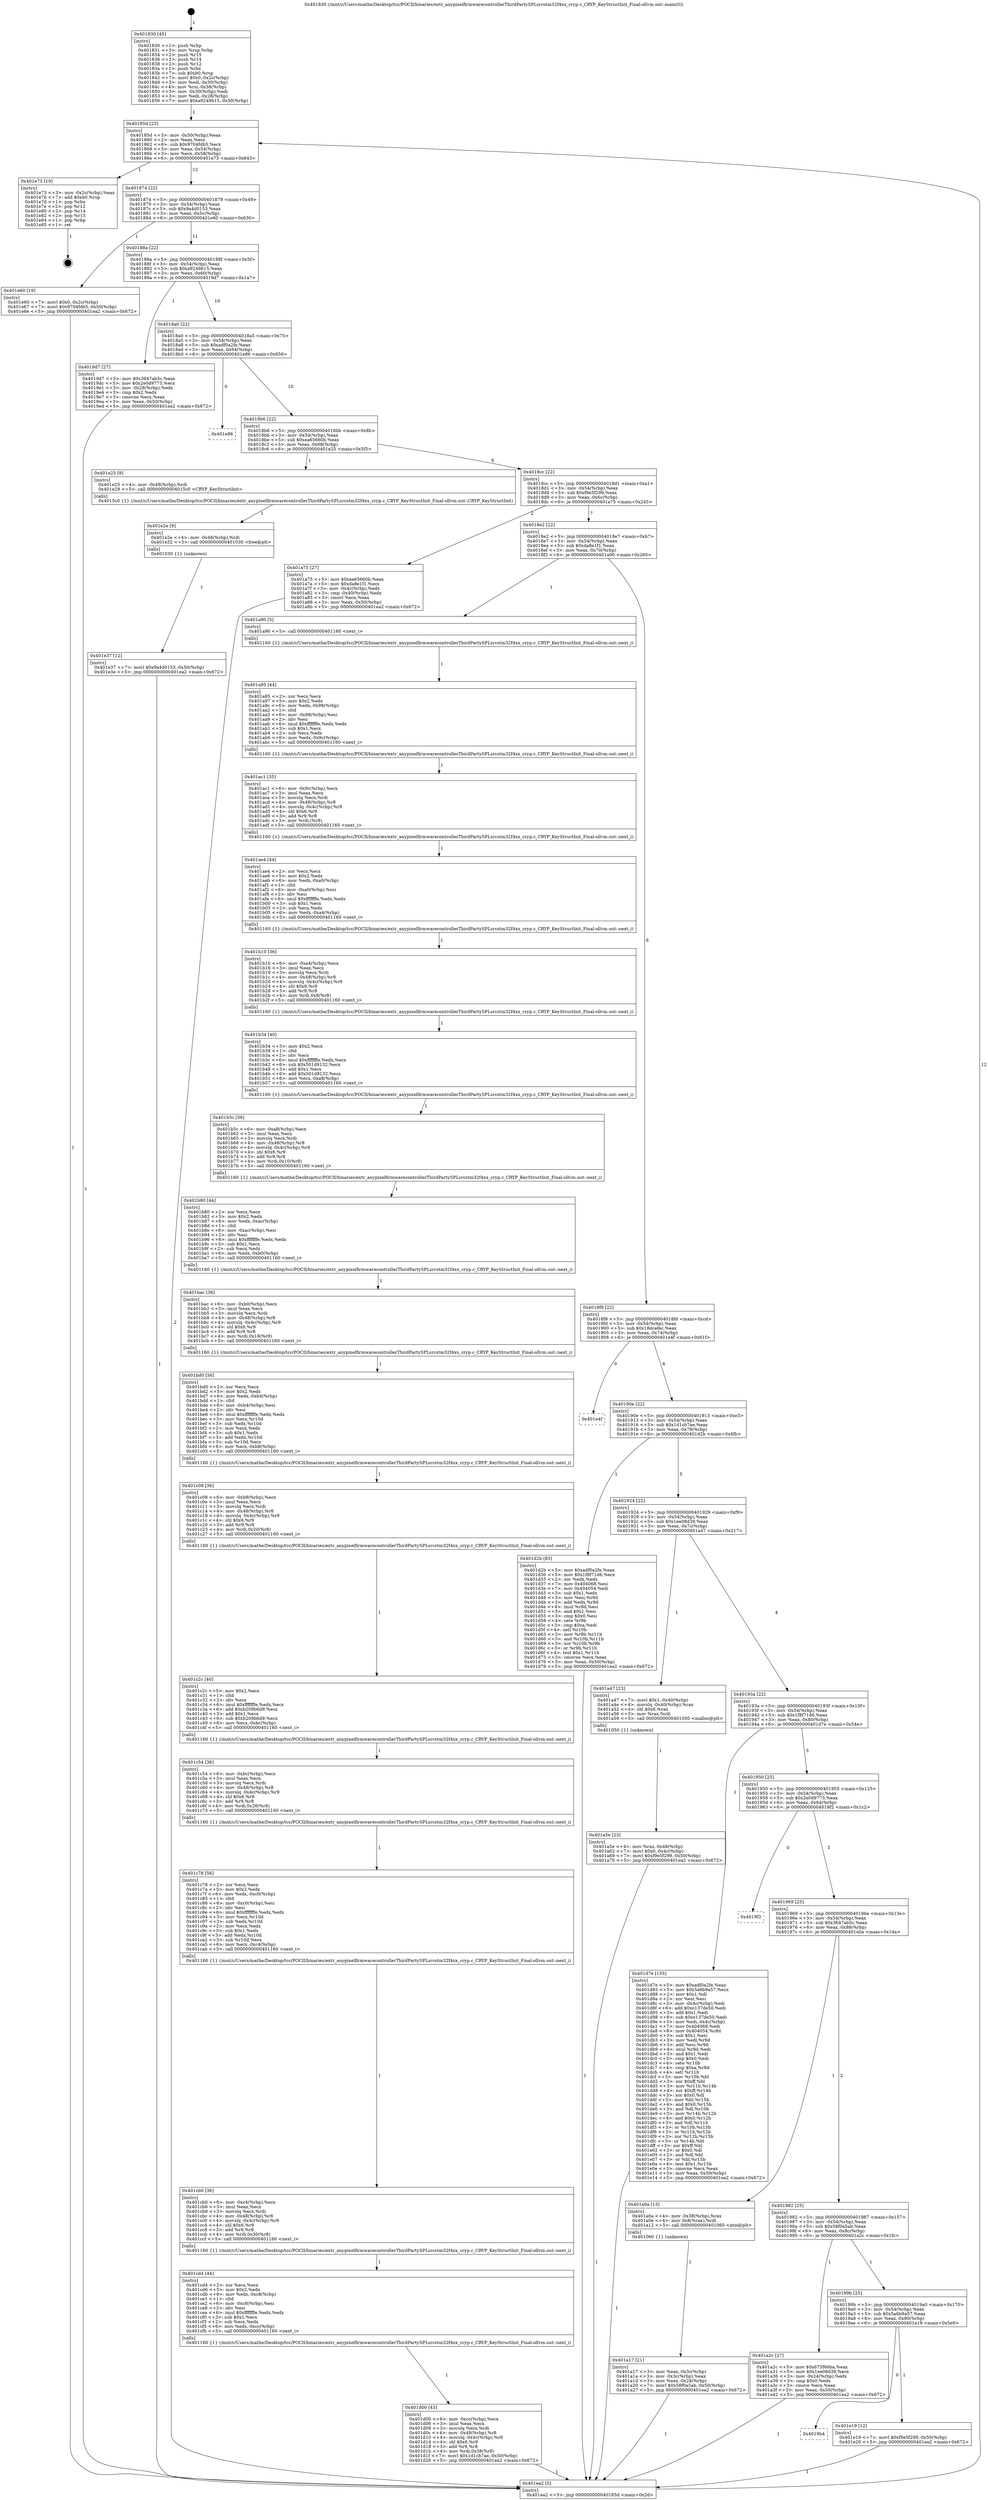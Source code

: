 digraph "0x401830" {
  label = "0x401830 (/mnt/c/Users/mathe/Desktop/tcc/POCII/binaries/extr_anypixelfirmwarecontrollerThirdPartySPLsrcstm32f4xx_cryp.c_CRYP_KeyStructInit_Final-ollvm.out::main(0))"
  labelloc = "t"
  node[shape=record]

  Entry [label="",width=0.3,height=0.3,shape=circle,fillcolor=black,style=filled]
  "0x40185d" [label="{
     0x40185d [23]\l
     | [instrs]\l
     &nbsp;&nbsp;0x40185d \<+3\>: mov -0x50(%rbp),%eax\l
     &nbsp;&nbsp;0x401860 \<+2\>: mov %eax,%ecx\l
     &nbsp;&nbsp;0x401862 \<+6\>: sub $0x9704fdb5,%ecx\l
     &nbsp;&nbsp;0x401868 \<+3\>: mov %eax,-0x54(%rbp)\l
     &nbsp;&nbsp;0x40186b \<+3\>: mov %ecx,-0x58(%rbp)\l
     &nbsp;&nbsp;0x40186e \<+6\>: je 0000000000401e73 \<main+0x643\>\l
  }"]
  "0x401e73" [label="{
     0x401e73 [19]\l
     | [instrs]\l
     &nbsp;&nbsp;0x401e73 \<+3\>: mov -0x2c(%rbp),%eax\l
     &nbsp;&nbsp;0x401e76 \<+7\>: add $0xb0,%rsp\l
     &nbsp;&nbsp;0x401e7d \<+1\>: pop %rbx\l
     &nbsp;&nbsp;0x401e7e \<+2\>: pop %r12\l
     &nbsp;&nbsp;0x401e80 \<+2\>: pop %r14\l
     &nbsp;&nbsp;0x401e82 \<+2\>: pop %r15\l
     &nbsp;&nbsp;0x401e84 \<+1\>: pop %rbp\l
     &nbsp;&nbsp;0x401e85 \<+1\>: ret\l
  }"]
  "0x401874" [label="{
     0x401874 [22]\l
     | [instrs]\l
     &nbsp;&nbsp;0x401874 \<+5\>: jmp 0000000000401879 \<main+0x49\>\l
     &nbsp;&nbsp;0x401879 \<+3\>: mov -0x54(%rbp),%eax\l
     &nbsp;&nbsp;0x40187c \<+5\>: sub $0x9a4d0153,%eax\l
     &nbsp;&nbsp;0x401881 \<+3\>: mov %eax,-0x5c(%rbp)\l
     &nbsp;&nbsp;0x401884 \<+6\>: je 0000000000401e60 \<main+0x630\>\l
  }"]
  Exit [label="",width=0.3,height=0.3,shape=circle,fillcolor=black,style=filled,peripheries=2]
  "0x401e60" [label="{
     0x401e60 [19]\l
     | [instrs]\l
     &nbsp;&nbsp;0x401e60 \<+7\>: movl $0x0,-0x2c(%rbp)\l
     &nbsp;&nbsp;0x401e67 \<+7\>: movl $0x9704fdb5,-0x50(%rbp)\l
     &nbsp;&nbsp;0x401e6e \<+5\>: jmp 0000000000401ea2 \<main+0x672\>\l
  }"]
  "0x40188a" [label="{
     0x40188a [22]\l
     | [instrs]\l
     &nbsp;&nbsp;0x40188a \<+5\>: jmp 000000000040188f \<main+0x5f\>\l
     &nbsp;&nbsp;0x40188f \<+3\>: mov -0x54(%rbp),%eax\l
     &nbsp;&nbsp;0x401892 \<+5\>: sub $0xa9249b15,%eax\l
     &nbsp;&nbsp;0x401897 \<+3\>: mov %eax,-0x60(%rbp)\l
     &nbsp;&nbsp;0x40189a \<+6\>: je 00000000004019d7 \<main+0x1a7\>\l
  }"]
  "0x401e37" [label="{
     0x401e37 [12]\l
     | [instrs]\l
     &nbsp;&nbsp;0x401e37 \<+7\>: movl $0x9a4d0153,-0x50(%rbp)\l
     &nbsp;&nbsp;0x401e3e \<+5\>: jmp 0000000000401ea2 \<main+0x672\>\l
  }"]
  "0x4019d7" [label="{
     0x4019d7 [27]\l
     | [instrs]\l
     &nbsp;&nbsp;0x4019d7 \<+5\>: mov $0x3647ab5c,%eax\l
     &nbsp;&nbsp;0x4019dc \<+5\>: mov $0x2e0d9773,%ecx\l
     &nbsp;&nbsp;0x4019e1 \<+3\>: mov -0x28(%rbp),%edx\l
     &nbsp;&nbsp;0x4019e4 \<+3\>: cmp $0x2,%edx\l
     &nbsp;&nbsp;0x4019e7 \<+3\>: cmovne %ecx,%eax\l
     &nbsp;&nbsp;0x4019ea \<+3\>: mov %eax,-0x50(%rbp)\l
     &nbsp;&nbsp;0x4019ed \<+5\>: jmp 0000000000401ea2 \<main+0x672\>\l
  }"]
  "0x4018a0" [label="{
     0x4018a0 [22]\l
     | [instrs]\l
     &nbsp;&nbsp;0x4018a0 \<+5\>: jmp 00000000004018a5 \<main+0x75\>\l
     &nbsp;&nbsp;0x4018a5 \<+3\>: mov -0x54(%rbp),%eax\l
     &nbsp;&nbsp;0x4018a8 \<+5\>: sub $0xadf0a2fe,%eax\l
     &nbsp;&nbsp;0x4018ad \<+3\>: mov %eax,-0x64(%rbp)\l
     &nbsp;&nbsp;0x4018b0 \<+6\>: je 0000000000401e86 \<main+0x656\>\l
  }"]
  "0x401ea2" [label="{
     0x401ea2 [5]\l
     | [instrs]\l
     &nbsp;&nbsp;0x401ea2 \<+5\>: jmp 000000000040185d \<main+0x2d\>\l
  }"]
  "0x401830" [label="{
     0x401830 [45]\l
     | [instrs]\l
     &nbsp;&nbsp;0x401830 \<+1\>: push %rbp\l
     &nbsp;&nbsp;0x401831 \<+3\>: mov %rsp,%rbp\l
     &nbsp;&nbsp;0x401834 \<+2\>: push %r15\l
     &nbsp;&nbsp;0x401836 \<+2\>: push %r14\l
     &nbsp;&nbsp;0x401838 \<+2\>: push %r12\l
     &nbsp;&nbsp;0x40183a \<+1\>: push %rbx\l
     &nbsp;&nbsp;0x40183b \<+7\>: sub $0xb0,%rsp\l
     &nbsp;&nbsp;0x401842 \<+7\>: movl $0x0,-0x2c(%rbp)\l
     &nbsp;&nbsp;0x401849 \<+3\>: mov %edi,-0x30(%rbp)\l
     &nbsp;&nbsp;0x40184c \<+4\>: mov %rsi,-0x38(%rbp)\l
     &nbsp;&nbsp;0x401850 \<+3\>: mov -0x30(%rbp),%edi\l
     &nbsp;&nbsp;0x401853 \<+3\>: mov %edi,-0x28(%rbp)\l
     &nbsp;&nbsp;0x401856 \<+7\>: movl $0xa9249b15,-0x50(%rbp)\l
  }"]
  "0x401e2e" [label="{
     0x401e2e [9]\l
     | [instrs]\l
     &nbsp;&nbsp;0x401e2e \<+4\>: mov -0x48(%rbp),%rdi\l
     &nbsp;&nbsp;0x401e32 \<+5\>: call 0000000000401030 \<free@plt\>\l
     | [calls]\l
     &nbsp;&nbsp;0x401030 \{1\} (unknown)\l
  }"]
  "0x401e86" [label="{
     0x401e86\l
  }", style=dashed]
  "0x4018b6" [label="{
     0x4018b6 [22]\l
     | [instrs]\l
     &nbsp;&nbsp;0x4018b6 \<+5\>: jmp 00000000004018bb \<main+0x8b\>\l
     &nbsp;&nbsp;0x4018bb \<+3\>: mov -0x54(%rbp),%eax\l
     &nbsp;&nbsp;0x4018be \<+5\>: sub $0xea65660b,%eax\l
     &nbsp;&nbsp;0x4018c3 \<+3\>: mov %eax,-0x68(%rbp)\l
     &nbsp;&nbsp;0x4018c6 \<+6\>: je 0000000000401e25 \<main+0x5f5\>\l
  }"]
  "0x4019b4" [label="{
     0x4019b4\l
  }", style=dashed]
  "0x401e25" [label="{
     0x401e25 [9]\l
     | [instrs]\l
     &nbsp;&nbsp;0x401e25 \<+4\>: mov -0x48(%rbp),%rdi\l
     &nbsp;&nbsp;0x401e29 \<+5\>: call 00000000004015c0 \<CRYP_KeyStructInit\>\l
     | [calls]\l
     &nbsp;&nbsp;0x4015c0 \{1\} (/mnt/c/Users/mathe/Desktop/tcc/POCII/binaries/extr_anypixelfirmwarecontrollerThirdPartySPLsrcstm32f4xx_cryp.c_CRYP_KeyStructInit_Final-ollvm.out::CRYP_KeyStructInit)\l
  }"]
  "0x4018cc" [label="{
     0x4018cc [22]\l
     | [instrs]\l
     &nbsp;&nbsp;0x4018cc \<+5\>: jmp 00000000004018d1 \<main+0xa1\>\l
     &nbsp;&nbsp;0x4018d1 \<+3\>: mov -0x54(%rbp),%eax\l
     &nbsp;&nbsp;0x4018d4 \<+5\>: sub $0xf9e5f299,%eax\l
     &nbsp;&nbsp;0x4018d9 \<+3\>: mov %eax,-0x6c(%rbp)\l
     &nbsp;&nbsp;0x4018dc \<+6\>: je 0000000000401a75 \<main+0x245\>\l
  }"]
  "0x401e19" [label="{
     0x401e19 [12]\l
     | [instrs]\l
     &nbsp;&nbsp;0x401e19 \<+7\>: movl $0xf9e5f299,-0x50(%rbp)\l
     &nbsp;&nbsp;0x401e20 \<+5\>: jmp 0000000000401ea2 \<main+0x672\>\l
  }"]
  "0x401a75" [label="{
     0x401a75 [27]\l
     | [instrs]\l
     &nbsp;&nbsp;0x401a75 \<+5\>: mov $0xea65660b,%eax\l
     &nbsp;&nbsp;0x401a7a \<+5\>: mov $0xda8e1f1,%ecx\l
     &nbsp;&nbsp;0x401a7f \<+3\>: mov -0x4c(%rbp),%edx\l
     &nbsp;&nbsp;0x401a82 \<+3\>: cmp -0x40(%rbp),%edx\l
     &nbsp;&nbsp;0x401a85 \<+3\>: cmovl %ecx,%eax\l
     &nbsp;&nbsp;0x401a88 \<+3\>: mov %eax,-0x50(%rbp)\l
     &nbsp;&nbsp;0x401a8b \<+5\>: jmp 0000000000401ea2 \<main+0x672\>\l
  }"]
  "0x4018e2" [label="{
     0x4018e2 [22]\l
     | [instrs]\l
     &nbsp;&nbsp;0x4018e2 \<+5\>: jmp 00000000004018e7 \<main+0xb7\>\l
     &nbsp;&nbsp;0x4018e7 \<+3\>: mov -0x54(%rbp),%eax\l
     &nbsp;&nbsp;0x4018ea \<+5\>: sub $0xda8e1f1,%eax\l
     &nbsp;&nbsp;0x4018ef \<+3\>: mov %eax,-0x70(%rbp)\l
     &nbsp;&nbsp;0x4018f2 \<+6\>: je 0000000000401a90 \<main+0x260\>\l
  }"]
  "0x401d00" [label="{
     0x401d00 [43]\l
     | [instrs]\l
     &nbsp;&nbsp;0x401d00 \<+6\>: mov -0xcc(%rbp),%ecx\l
     &nbsp;&nbsp;0x401d06 \<+3\>: imul %eax,%ecx\l
     &nbsp;&nbsp;0x401d09 \<+3\>: movslq %ecx,%rdi\l
     &nbsp;&nbsp;0x401d0c \<+4\>: mov -0x48(%rbp),%r8\l
     &nbsp;&nbsp;0x401d10 \<+4\>: movslq -0x4c(%rbp),%r9\l
     &nbsp;&nbsp;0x401d14 \<+4\>: shl $0x6,%r9\l
     &nbsp;&nbsp;0x401d18 \<+3\>: add %r9,%r8\l
     &nbsp;&nbsp;0x401d1b \<+4\>: mov %rdi,0x38(%r8)\l
     &nbsp;&nbsp;0x401d1f \<+7\>: movl $0x1d1cb7ae,-0x50(%rbp)\l
     &nbsp;&nbsp;0x401d26 \<+5\>: jmp 0000000000401ea2 \<main+0x672\>\l
  }"]
  "0x401a90" [label="{
     0x401a90 [5]\l
     | [instrs]\l
     &nbsp;&nbsp;0x401a90 \<+5\>: call 0000000000401160 \<next_i\>\l
     | [calls]\l
     &nbsp;&nbsp;0x401160 \{1\} (/mnt/c/Users/mathe/Desktop/tcc/POCII/binaries/extr_anypixelfirmwarecontrollerThirdPartySPLsrcstm32f4xx_cryp.c_CRYP_KeyStructInit_Final-ollvm.out::next_i)\l
  }"]
  "0x4018f8" [label="{
     0x4018f8 [22]\l
     | [instrs]\l
     &nbsp;&nbsp;0x4018f8 \<+5\>: jmp 00000000004018fd \<main+0xcd\>\l
     &nbsp;&nbsp;0x4018fd \<+3\>: mov -0x54(%rbp),%eax\l
     &nbsp;&nbsp;0x401900 \<+5\>: sub $0x18dcafec,%eax\l
     &nbsp;&nbsp;0x401905 \<+3\>: mov %eax,-0x74(%rbp)\l
     &nbsp;&nbsp;0x401908 \<+6\>: je 0000000000401e4f \<main+0x61f\>\l
  }"]
  "0x401cd4" [label="{
     0x401cd4 [44]\l
     | [instrs]\l
     &nbsp;&nbsp;0x401cd4 \<+2\>: xor %ecx,%ecx\l
     &nbsp;&nbsp;0x401cd6 \<+5\>: mov $0x2,%edx\l
     &nbsp;&nbsp;0x401cdb \<+6\>: mov %edx,-0xc8(%rbp)\l
     &nbsp;&nbsp;0x401ce1 \<+1\>: cltd\l
     &nbsp;&nbsp;0x401ce2 \<+6\>: mov -0xc8(%rbp),%esi\l
     &nbsp;&nbsp;0x401ce8 \<+2\>: idiv %esi\l
     &nbsp;&nbsp;0x401cea \<+6\>: imul $0xfffffffe,%edx,%edx\l
     &nbsp;&nbsp;0x401cf0 \<+3\>: sub $0x1,%ecx\l
     &nbsp;&nbsp;0x401cf3 \<+2\>: sub %ecx,%edx\l
     &nbsp;&nbsp;0x401cf5 \<+6\>: mov %edx,-0xcc(%rbp)\l
     &nbsp;&nbsp;0x401cfb \<+5\>: call 0000000000401160 \<next_i\>\l
     | [calls]\l
     &nbsp;&nbsp;0x401160 \{1\} (/mnt/c/Users/mathe/Desktop/tcc/POCII/binaries/extr_anypixelfirmwarecontrollerThirdPartySPLsrcstm32f4xx_cryp.c_CRYP_KeyStructInit_Final-ollvm.out::next_i)\l
  }"]
  "0x401e4f" [label="{
     0x401e4f\l
  }", style=dashed]
  "0x40190e" [label="{
     0x40190e [22]\l
     | [instrs]\l
     &nbsp;&nbsp;0x40190e \<+5\>: jmp 0000000000401913 \<main+0xe3\>\l
     &nbsp;&nbsp;0x401913 \<+3\>: mov -0x54(%rbp),%eax\l
     &nbsp;&nbsp;0x401916 \<+5\>: sub $0x1d1cb7ae,%eax\l
     &nbsp;&nbsp;0x40191b \<+3\>: mov %eax,-0x78(%rbp)\l
     &nbsp;&nbsp;0x40191e \<+6\>: je 0000000000401d2b \<main+0x4fb\>\l
  }"]
  "0x401cb0" [label="{
     0x401cb0 [36]\l
     | [instrs]\l
     &nbsp;&nbsp;0x401cb0 \<+6\>: mov -0xc4(%rbp),%ecx\l
     &nbsp;&nbsp;0x401cb6 \<+3\>: imul %eax,%ecx\l
     &nbsp;&nbsp;0x401cb9 \<+3\>: movslq %ecx,%rdi\l
     &nbsp;&nbsp;0x401cbc \<+4\>: mov -0x48(%rbp),%r8\l
     &nbsp;&nbsp;0x401cc0 \<+4\>: movslq -0x4c(%rbp),%r9\l
     &nbsp;&nbsp;0x401cc4 \<+4\>: shl $0x6,%r9\l
     &nbsp;&nbsp;0x401cc8 \<+3\>: add %r9,%r8\l
     &nbsp;&nbsp;0x401ccb \<+4\>: mov %rdi,0x30(%r8)\l
     &nbsp;&nbsp;0x401ccf \<+5\>: call 0000000000401160 \<next_i\>\l
     | [calls]\l
     &nbsp;&nbsp;0x401160 \{1\} (/mnt/c/Users/mathe/Desktop/tcc/POCII/binaries/extr_anypixelfirmwarecontrollerThirdPartySPLsrcstm32f4xx_cryp.c_CRYP_KeyStructInit_Final-ollvm.out::next_i)\l
  }"]
  "0x401d2b" [label="{
     0x401d2b [83]\l
     | [instrs]\l
     &nbsp;&nbsp;0x401d2b \<+5\>: mov $0xadf0a2fe,%eax\l
     &nbsp;&nbsp;0x401d30 \<+5\>: mov $0x1f8f71d6,%ecx\l
     &nbsp;&nbsp;0x401d35 \<+2\>: xor %edx,%edx\l
     &nbsp;&nbsp;0x401d37 \<+7\>: mov 0x404068,%esi\l
     &nbsp;&nbsp;0x401d3e \<+7\>: mov 0x404054,%edi\l
     &nbsp;&nbsp;0x401d45 \<+3\>: sub $0x1,%edx\l
     &nbsp;&nbsp;0x401d48 \<+3\>: mov %esi,%r8d\l
     &nbsp;&nbsp;0x401d4b \<+3\>: add %edx,%r8d\l
     &nbsp;&nbsp;0x401d4e \<+4\>: imul %r8d,%esi\l
     &nbsp;&nbsp;0x401d52 \<+3\>: and $0x1,%esi\l
     &nbsp;&nbsp;0x401d55 \<+3\>: cmp $0x0,%esi\l
     &nbsp;&nbsp;0x401d58 \<+4\>: sete %r9b\l
     &nbsp;&nbsp;0x401d5c \<+3\>: cmp $0xa,%edi\l
     &nbsp;&nbsp;0x401d5f \<+4\>: setl %r10b\l
     &nbsp;&nbsp;0x401d63 \<+3\>: mov %r9b,%r11b\l
     &nbsp;&nbsp;0x401d66 \<+3\>: and %r10b,%r11b\l
     &nbsp;&nbsp;0x401d69 \<+3\>: xor %r10b,%r9b\l
     &nbsp;&nbsp;0x401d6c \<+3\>: or %r9b,%r11b\l
     &nbsp;&nbsp;0x401d6f \<+4\>: test $0x1,%r11b\l
     &nbsp;&nbsp;0x401d73 \<+3\>: cmovne %ecx,%eax\l
     &nbsp;&nbsp;0x401d76 \<+3\>: mov %eax,-0x50(%rbp)\l
     &nbsp;&nbsp;0x401d79 \<+5\>: jmp 0000000000401ea2 \<main+0x672\>\l
  }"]
  "0x401924" [label="{
     0x401924 [22]\l
     | [instrs]\l
     &nbsp;&nbsp;0x401924 \<+5\>: jmp 0000000000401929 \<main+0xf9\>\l
     &nbsp;&nbsp;0x401929 \<+3\>: mov -0x54(%rbp),%eax\l
     &nbsp;&nbsp;0x40192c \<+5\>: sub $0x1ee08d39,%eax\l
     &nbsp;&nbsp;0x401931 \<+3\>: mov %eax,-0x7c(%rbp)\l
     &nbsp;&nbsp;0x401934 \<+6\>: je 0000000000401a47 \<main+0x217\>\l
  }"]
  "0x401c78" [label="{
     0x401c78 [56]\l
     | [instrs]\l
     &nbsp;&nbsp;0x401c78 \<+2\>: xor %ecx,%ecx\l
     &nbsp;&nbsp;0x401c7a \<+5\>: mov $0x2,%edx\l
     &nbsp;&nbsp;0x401c7f \<+6\>: mov %edx,-0xc0(%rbp)\l
     &nbsp;&nbsp;0x401c85 \<+1\>: cltd\l
     &nbsp;&nbsp;0x401c86 \<+6\>: mov -0xc0(%rbp),%esi\l
     &nbsp;&nbsp;0x401c8c \<+2\>: idiv %esi\l
     &nbsp;&nbsp;0x401c8e \<+6\>: imul $0xfffffffe,%edx,%edx\l
     &nbsp;&nbsp;0x401c94 \<+3\>: mov %ecx,%r10d\l
     &nbsp;&nbsp;0x401c97 \<+3\>: sub %edx,%r10d\l
     &nbsp;&nbsp;0x401c9a \<+2\>: mov %ecx,%edx\l
     &nbsp;&nbsp;0x401c9c \<+3\>: sub $0x1,%edx\l
     &nbsp;&nbsp;0x401c9f \<+3\>: add %edx,%r10d\l
     &nbsp;&nbsp;0x401ca2 \<+3\>: sub %r10d,%ecx\l
     &nbsp;&nbsp;0x401ca5 \<+6\>: mov %ecx,-0xc4(%rbp)\l
     &nbsp;&nbsp;0x401cab \<+5\>: call 0000000000401160 \<next_i\>\l
     | [calls]\l
     &nbsp;&nbsp;0x401160 \{1\} (/mnt/c/Users/mathe/Desktop/tcc/POCII/binaries/extr_anypixelfirmwarecontrollerThirdPartySPLsrcstm32f4xx_cryp.c_CRYP_KeyStructInit_Final-ollvm.out::next_i)\l
  }"]
  "0x401a47" [label="{
     0x401a47 [23]\l
     | [instrs]\l
     &nbsp;&nbsp;0x401a47 \<+7\>: movl $0x1,-0x40(%rbp)\l
     &nbsp;&nbsp;0x401a4e \<+4\>: movslq -0x40(%rbp),%rax\l
     &nbsp;&nbsp;0x401a52 \<+4\>: shl $0x6,%rax\l
     &nbsp;&nbsp;0x401a56 \<+3\>: mov %rax,%rdi\l
     &nbsp;&nbsp;0x401a59 \<+5\>: call 0000000000401050 \<malloc@plt\>\l
     | [calls]\l
     &nbsp;&nbsp;0x401050 \{1\} (unknown)\l
  }"]
  "0x40193a" [label="{
     0x40193a [22]\l
     | [instrs]\l
     &nbsp;&nbsp;0x40193a \<+5\>: jmp 000000000040193f \<main+0x10f\>\l
     &nbsp;&nbsp;0x40193f \<+3\>: mov -0x54(%rbp),%eax\l
     &nbsp;&nbsp;0x401942 \<+5\>: sub $0x1f8f71d6,%eax\l
     &nbsp;&nbsp;0x401947 \<+3\>: mov %eax,-0x80(%rbp)\l
     &nbsp;&nbsp;0x40194a \<+6\>: je 0000000000401d7e \<main+0x54e\>\l
  }"]
  "0x401c54" [label="{
     0x401c54 [36]\l
     | [instrs]\l
     &nbsp;&nbsp;0x401c54 \<+6\>: mov -0xbc(%rbp),%ecx\l
     &nbsp;&nbsp;0x401c5a \<+3\>: imul %eax,%ecx\l
     &nbsp;&nbsp;0x401c5d \<+3\>: movslq %ecx,%rdi\l
     &nbsp;&nbsp;0x401c60 \<+4\>: mov -0x48(%rbp),%r8\l
     &nbsp;&nbsp;0x401c64 \<+4\>: movslq -0x4c(%rbp),%r9\l
     &nbsp;&nbsp;0x401c68 \<+4\>: shl $0x6,%r9\l
     &nbsp;&nbsp;0x401c6c \<+3\>: add %r9,%r8\l
     &nbsp;&nbsp;0x401c6f \<+4\>: mov %rdi,0x28(%r8)\l
     &nbsp;&nbsp;0x401c73 \<+5\>: call 0000000000401160 \<next_i\>\l
     | [calls]\l
     &nbsp;&nbsp;0x401160 \{1\} (/mnt/c/Users/mathe/Desktop/tcc/POCII/binaries/extr_anypixelfirmwarecontrollerThirdPartySPLsrcstm32f4xx_cryp.c_CRYP_KeyStructInit_Final-ollvm.out::next_i)\l
  }"]
  "0x401d7e" [label="{
     0x401d7e [155]\l
     | [instrs]\l
     &nbsp;&nbsp;0x401d7e \<+5\>: mov $0xadf0a2fe,%eax\l
     &nbsp;&nbsp;0x401d83 \<+5\>: mov $0x5a6b9a57,%ecx\l
     &nbsp;&nbsp;0x401d88 \<+2\>: mov $0x1,%dl\l
     &nbsp;&nbsp;0x401d8a \<+2\>: xor %esi,%esi\l
     &nbsp;&nbsp;0x401d8c \<+3\>: mov -0x4c(%rbp),%edi\l
     &nbsp;&nbsp;0x401d8f \<+6\>: add $0xe137de50,%edi\l
     &nbsp;&nbsp;0x401d95 \<+3\>: add $0x1,%edi\l
     &nbsp;&nbsp;0x401d98 \<+6\>: sub $0xe137de50,%edi\l
     &nbsp;&nbsp;0x401d9e \<+3\>: mov %edi,-0x4c(%rbp)\l
     &nbsp;&nbsp;0x401da1 \<+7\>: mov 0x404068,%edi\l
     &nbsp;&nbsp;0x401da8 \<+8\>: mov 0x404054,%r8d\l
     &nbsp;&nbsp;0x401db0 \<+3\>: sub $0x1,%esi\l
     &nbsp;&nbsp;0x401db3 \<+3\>: mov %edi,%r9d\l
     &nbsp;&nbsp;0x401db6 \<+3\>: add %esi,%r9d\l
     &nbsp;&nbsp;0x401db9 \<+4\>: imul %r9d,%edi\l
     &nbsp;&nbsp;0x401dbd \<+3\>: and $0x1,%edi\l
     &nbsp;&nbsp;0x401dc0 \<+3\>: cmp $0x0,%edi\l
     &nbsp;&nbsp;0x401dc3 \<+4\>: sete %r10b\l
     &nbsp;&nbsp;0x401dc7 \<+4\>: cmp $0xa,%r8d\l
     &nbsp;&nbsp;0x401dcb \<+4\>: setl %r11b\l
     &nbsp;&nbsp;0x401dcf \<+3\>: mov %r10b,%bl\l
     &nbsp;&nbsp;0x401dd2 \<+3\>: xor $0xff,%bl\l
     &nbsp;&nbsp;0x401dd5 \<+3\>: mov %r11b,%r14b\l
     &nbsp;&nbsp;0x401dd8 \<+4\>: xor $0xff,%r14b\l
     &nbsp;&nbsp;0x401ddc \<+3\>: xor $0x0,%dl\l
     &nbsp;&nbsp;0x401ddf \<+3\>: mov %bl,%r15b\l
     &nbsp;&nbsp;0x401de2 \<+4\>: and $0x0,%r15b\l
     &nbsp;&nbsp;0x401de6 \<+3\>: and %dl,%r10b\l
     &nbsp;&nbsp;0x401de9 \<+3\>: mov %r14b,%r12b\l
     &nbsp;&nbsp;0x401dec \<+4\>: and $0x0,%r12b\l
     &nbsp;&nbsp;0x401df0 \<+3\>: and %dl,%r11b\l
     &nbsp;&nbsp;0x401df3 \<+3\>: or %r10b,%r15b\l
     &nbsp;&nbsp;0x401df6 \<+3\>: or %r11b,%r12b\l
     &nbsp;&nbsp;0x401df9 \<+3\>: xor %r12b,%r15b\l
     &nbsp;&nbsp;0x401dfc \<+3\>: or %r14b,%bl\l
     &nbsp;&nbsp;0x401dff \<+3\>: xor $0xff,%bl\l
     &nbsp;&nbsp;0x401e02 \<+3\>: or $0x0,%dl\l
     &nbsp;&nbsp;0x401e05 \<+2\>: and %dl,%bl\l
     &nbsp;&nbsp;0x401e07 \<+3\>: or %bl,%r15b\l
     &nbsp;&nbsp;0x401e0a \<+4\>: test $0x1,%r15b\l
     &nbsp;&nbsp;0x401e0e \<+3\>: cmovne %ecx,%eax\l
     &nbsp;&nbsp;0x401e11 \<+3\>: mov %eax,-0x50(%rbp)\l
     &nbsp;&nbsp;0x401e14 \<+5\>: jmp 0000000000401ea2 \<main+0x672\>\l
  }"]
  "0x401950" [label="{
     0x401950 [25]\l
     | [instrs]\l
     &nbsp;&nbsp;0x401950 \<+5\>: jmp 0000000000401955 \<main+0x125\>\l
     &nbsp;&nbsp;0x401955 \<+3\>: mov -0x54(%rbp),%eax\l
     &nbsp;&nbsp;0x401958 \<+5\>: sub $0x2e0d9773,%eax\l
     &nbsp;&nbsp;0x40195d \<+6\>: mov %eax,-0x84(%rbp)\l
     &nbsp;&nbsp;0x401963 \<+6\>: je 00000000004019f2 \<main+0x1c2\>\l
  }"]
  "0x401c2c" [label="{
     0x401c2c [40]\l
     | [instrs]\l
     &nbsp;&nbsp;0x401c2c \<+5\>: mov $0x2,%ecx\l
     &nbsp;&nbsp;0x401c31 \<+1\>: cltd\l
     &nbsp;&nbsp;0x401c32 \<+2\>: idiv %ecx\l
     &nbsp;&nbsp;0x401c34 \<+6\>: imul $0xfffffffe,%edx,%ecx\l
     &nbsp;&nbsp;0x401c3a \<+6\>: add $0xb209b6d9,%ecx\l
     &nbsp;&nbsp;0x401c40 \<+3\>: add $0x1,%ecx\l
     &nbsp;&nbsp;0x401c43 \<+6\>: sub $0xb209b6d9,%ecx\l
     &nbsp;&nbsp;0x401c49 \<+6\>: mov %ecx,-0xbc(%rbp)\l
     &nbsp;&nbsp;0x401c4f \<+5\>: call 0000000000401160 \<next_i\>\l
     | [calls]\l
     &nbsp;&nbsp;0x401160 \{1\} (/mnt/c/Users/mathe/Desktop/tcc/POCII/binaries/extr_anypixelfirmwarecontrollerThirdPartySPLsrcstm32f4xx_cryp.c_CRYP_KeyStructInit_Final-ollvm.out::next_i)\l
  }"]
  "0x4019f2" [label="{
     0x4019f2\l
  }", style=dashed]
  "0x401969" [label="{
     0x401969 [25]\l
     | [instrs]\l
     &nbsp;&nbsp;0x401969 \<+5\>: jmp 000000000040196e \<main+0x13e\>\l
     &nbsp;&nbsp;0x40196e \<+3\>: mov -0x54(%rbp),%eax\l
     &nbsp;&nbsp;0x401971 \<+5\>: sub $0x3647ab5c,%eax\l
     &nbsp;&nbsp;0x401976 \<+6\>: mov %eax,-0x88(%rbp)\l
     &nbsp;&nbsp;0x40197c \<+6\>: je 0000000000401a0a \<main+0x1da\>\l
  }"]
  "0x401c08" [label="{
     0x401c08 [36]\l
     | [instrs]\l
     &nbsp;&nbsp;0x401c08 \<+6\>: mov -0xb8(%rbp),%ecx\l
     &nbsp;&nbsp;0x401c0e \<+3\>: imul %eax,%ecx\l
     &nbsp;&nbsp;0x401c11 \<+3\>: movslq %ecx,%rdi\l
     &nbsp;&nbsp;0x401c14 \<+4\>: mov -0x48(%rbp),%r8\l
     &nbsp;&nbsp;0x401c18 \<+4\>: movslq -0x4c(%rbp),%r9\l
     &nbsp;&nbsp;0x401c1c \<+4\>: shl $0x6,%r9\l
     &nbsp;&nbsp;0x401c20 \<+3\>: add %r9,%r8\l
     &nbsp;&nbsp;0x401c23 \<+4\>: mov %rdi,0x20(%r8)\l
     &nbsp;&nbsp;0x401c27 \<+5\>: call 0000000000401160 \<next_i\>\l
     | [calls]\l
     &nbsp;&nbsp;0x401160 \{1\} (/mnt/c/Users/mathe/Desktop/tcc/POCII/binaries/extr_anypixelfirmwarecontrollerThirdPartySPLsrcstm32f4xx_cryp.c_CRYP_KeyStructInit_Final-ollvm.out::next_i)\l
  }"]
  "0x401a0a" [label="{
     0x401a0a [13]\l
     | [instrs]\l
     &nbsp;&nbsp;0x401a0a \<+4\>: mov -0x38(%rbp),%rax\l
     &nbsp;&nbsp;0x401a0e \<+4\>: mov 0x8(%rax),%rdi\l
     &nbsp;&nbsp;0x401a12 \<+5\>: call 0000000000401060 \<atoi@plt\>\l
     | [calls]\l
     &nbsp;&nbsp;0x401060 \{1\} (unknown)\l
  }"]
  "0x401982" [label="{
     0x401982 [25]\l
     | [instrs]\l
     &nbsp;&nbsp;0x401982 \<+5\>: jmp 0000000000401987 \<main+0x157\>\l
     &nbsp;&nbsp;0x401987 \<+3\>: mov -0x54(%rbp),%eax\l
     &nbsp;&nbsp;0x40198a \<+5\>: sub $0x58f0a5ab,%eax\l
     &nbsp;&nbsp;0x40198f \<+6\>: mov %eax,-0x8c(%rbp)\l
     &nbsp;&nbsp;0x401995 \<+6\>: je 0000000000401a2c \<main+0x1fc\>\l
  }"]
  "0x401a17" [label="{
     0x401a17 [21]\l
     | [instrs]\l
     &nbsp;&nbsp;0x401a17 \<+3\>: mov %eax,-0x3c(%rbp)\l
     &nbsp;&nbsp;0x401a1a \<+3\>: mov -0x3c(%rbp),%eax\l
     &nbsp;&nbsp;0x401a1d \<+3\>: mov %eax,-0x24(%rbp)\l
     &nbsp;&nbsp;0x401a20 \<+7\>: movl $0x58f0a5ab,-0x50(%rbp)\l
     &nbsp;&nbsp;0x401a27 \<+5\>: jmp 0000000000401ea2 \<main+0x672\>\l
  }"]
  "0x401bd0" [label="{
     0x401bd0 [56]\l
     | [instrs]\l
     &nbsp;&nbsp;0x401bd0 \<+2\>: xor %ecx,%ecx\l
     &nbsp;&nbsp;0x401bd2 \<+5\>: mov $0x2,%edx\l
     &nbsp;&nbsp;0x401bd7 \<+6\>: mov %edx,-0xb4(%rbp)\l
     &nbsp;&nbsp;0x401bdd \<+1\>: cltd\l
     &nbsp;&nbsp;0x401bde \<+6\>: mov -0xb4(%rbp),%esi\l
     &nbsp;&nbsp;0x401be4 \<+2\>: idiv %esi\l
     &nbsp;&nbsp;0x401be6 \<+6\>: imul $0xfffffffe,%edx,%edx\l
     &nbsp;&nbsp;0x401bec \<+3\>: mov %ecx,%r10d\l
     &nbsp;&nbsp;0x401bef \<+3\>: sub %edx,%r10d\l
     &nbsp;&nbsp;0x401bf2 \<+2\>: mov %ecx,%edx\l
     &nbsp;&nbsp;0x401bf4 \<+3\>: sub $0x1,%edx\l
     &nbsp;&nbsp;0x401bf7 \<+3\>: add %edx,%r10d\l
     &nbsp;&nbsp;0x401bfa \<+3\>: sub %r10d,%ecx\l
     &nbsp;&nbsp;0x401bfd \<+6\>: mov %ecx,-0xb8(%rbp)\l
     &nbsp;&nbsp;0x401c03 \<+5\>: call 0000000000401160 \<next_i\>\l
     | [calls]\l
     &nbsp;&nbsp;0x401160 \{1\} (/mnt/c/Users/mathe/Desktop/tcc/POCII/binaries/extr_anypixelfirmwarecontrollerThirdPartySPLsrcstm32f4xx_cryp.c_CRYP_KeyStructInit_Final-ollvm.out::next_i)\l
  }"]
  "0x401a2c" [label="{
     0x401a2c [27]\l
     | [instrs]\l
     &nbsp;&nbsp;0x401a2c \<+5\>: mov $0x675f66ba,%eax\l
     &nbsp;&nbsp;0x401a31 \<+5\>: mov $0x1ee08d39,%ecx\l
     &nbsp;&nbsp;0x401a36 \<+3\>: mov -0x24(%rbp),%edx\l
     &nbsp;&nbsp;0x401a39 \<+3\>: cmp $0x0,%edx\l
     &nbsp;&nbsp;0x401a3c \<+3\>: cmove %ecx,%eax\l
     &nbsp;&nbsp;0x401a3f \<+3\>: mov %eax,-0x50(%rbp)\l
     &nbsp;&nbsp;0x401a42 \<+5\>: jmp 0000000000401ea2 \<main+0x672\>\l
  }"]
  "0x40199b" [label="{
     0x40199b [25]\l
     | [instrs]\l
     &nbsp;&nbsp;0x40199b \<+5\>: jmp 00000000004019a0 \<main+0x170\>\l
     &nbsp;&nbsp;0x4019a0 \<+3\>: mov -0x54(%rbp),%eax\l
     &nbsp;&nbsp;0x4019a3 \<+5\>: sub $0x5a6b9a57,%eax\l
     &nbsp;&nbsp;0x4019a8 \<+6\>: mov %eax,-0x90(%rbp)\l
     &nbsp;&nbsp;0x4019ae \<+6\>: je 0000000000401e19 \<main+0x5e9\>\l
  }"]
  "0x401a5e" [label="{
     0x401a5e [23]\l
     | [instrs]\l
     &nbsp;&nbsp;0x401a5e \<+4\>: mov %rax,-0x48(%rbp)\l
     &nbsp;&nbsp;0x401a62 \<+7\>: movl $0x0,-0x4c(%rbp)\l
     &nbsp;&nbsp;0x401a69 \<+7\>: movl $0xf9e5f299,-0x50(%rbp)\l
     &nbsp;&nbsp;0x401a70 \<+5\>: jmp 0000000000401ea2 \<main+0x672\>\l
  }"]
  "0x401a95" [label="{
     0x401a95 [44]\l
     | [instrs]\l
     &nbsp;&nbsp;0x401a95 \<+2\>: xor %ecx,%ecx\l
     &nbsp;&nbsp;0x401a97 \<+5\>: mov $0x2,%edx\l
     &nbsp;&nbsp;0x401a9c \<+6\>: mov %edx,-0x98(%rbp)\l
     &nbsp;&nbsp;0x401aa2 \<+1\>: cltd\l
     &nbsp;&nbsp;0x401aa3 \<+6\>: mov -0x98(%rbp),%esi\l
     &nbsp;&nbsp;0x401aa9 \<+2\>: idiv %esi\l
     &nbsp;&nbsp;0x401aab \<+6\>: imul $0xfffffffe,%edx,%edx\l
     &nbsp;&nbsp;0x401ab1 \<+3\>: sub $0x1,%ecx\l
     &nbsp;&nbsp;0x401ab4 \<+2\>: sub %ecx,%edx\l
     &nbsp;&nbsp;0x401ab6 \<+6\>: mov %edx,-0x9c(%rbp)\l
     &nbsp;&nbsp;0x401abc \<+5\>: call 0000000000401160 \<next_i\>\l
     | [calls]\l
     &nbsp;&nbsp;0x401160 \{1\} (/mnt/c/Users/mathe/Desktop/tcc/POCII/binaries/extr_anypixelfirmwarecontrollerThirdPartySPLsrcstm32f4xx_cryp.c_CRYP_KeyStructInit_Final-ollvm.out::next_i)\l
  }"]
  "0x401ac1" [label="{
     0x401ac1 [35]\l
     | [instrs]\l
     &nbsp;&nbsp;0x401ac1 \<+6\>: mov -0x9c(%rbp),%ecx\l
     &nbsp;&nbsp;0x401ac7 \<+3\>: imul %eax,%ecx\l
     &nbsp;&nbsp;0x401aca \<+3\>: movslq %ecx,%rdi\l
     &nbsp;&nbsp;0x401acd \<+4\>: mov -0x48(%rbp),%r8\l
     &nbsp;&nbsp;0x401ad1 \<+4\>: movslq -0x4c(%rbp),%r9\l
     &nbsp;&nbsp;0x401ad5 \<+4\>: shl $0x6,%r9\l
     &nbsp;&nbsp;0x401ad9 \<+3\>: add %r9,%r8\l
     &nbsp;&nbsp;0x401adc \<+3\>: mov %rdi,(%r8)\l
     &nbsp;&nbsp;0x401adf \<+5\>: call 0000000000401160 \<next_i\>\l
     | [calls]\l
     &nbsp;&nbsp;0x401160 \{1\} (/mnt/c/Users/mathe/Desktop/tcc/POCII/binaries/extr_anypixelfirmwarecontrollerThirdPartySPLsrcstm32f4xx_cryp.c_CRYP_KeyStructInit_Final-ollvm.out::next_i)\l
  }"]
  "0x401ae4" [label="{
     0x401ae4 [44]\l
     | [instrs]\l
     &nbsp;&nbsp;0x401ae4 \<+2\>: xor %ecx,%ecx\l
     &nbsp;&nbsp;0x401ae6 \<+5\>: mov $0x2,%edx\l
     &nbsp;&nbsp;0x401aeb \<+6\>: mov %edx,-0xa0(%rbp)\l
     &nbsp;&nbsp;0x401af1 \<+1\>: cltd\l
     &nbsp;&nbsp;0x401af2 \<+6\>: mov -0xa0(%rbp),%esi\l
     &nbsp;&nbsp;0x401af8 \<+2\>: idiv %esi\l
     &nbsp;&nbsp;0x401afa \<+6\>: imul $0xfffffffe,%edx,%edx\l
     &nbsp;&nbsp;0x401b00 \<+3\>: sub $0x1,%ecx\l
     &nbsp;&nbsp;0x401b03 \<+2\>: sub %ecx,%edx\l
     &nbsp;&nbsp;0x401b05 \<+6\>: mov %edx,-0xa4(%rbp)\l
     &nbsp;&nbsp;0x401b0b \<+5\>: call 0000000000401160 \<next_i\>\l
     | [calls]\l
     &nbsp;&nbsp;0x401160 \{1\} (/mnt/c/Users/mathe/Desktop/tcc/POCII/binaries/extr_anypixelfirmwarecontrollerThirdPartySPLsrcstm32f4xx_cryp.c_CRYP_KeyStructInit_Final-ollvm.out::next_i)\l
  }"]
  "0x401b10" [label="{
     0x401b10 [36]\l
     | [instrs]\l
     &nbsp;&nbsp;0x401b10 \<+6\>: mov -0xa4(%rbp),%ecx\l
     &nbsp;&nbsp;0x401b16 \<+3\>: imul %eax,%ecx\l
     &nbsp;&nbsp;0x401b19 \<+3\>: movslq %ecx,%rdi\l
     &nbsp;&nbsp;0x401b1c \<+4\>: mov -0x48(%rbp),%r8\l
     &nbsp;&nbsp;0x401b20 \<+4\>: movslq -0x4c(%rbp),%r9\l
     &nbsp;&nbsp;0x401b24 \<+4\>: shl $0x6,%r9\l
     &nbsp;&nbsp;0x401b28 \<+3\>: add %r9,%r8\l
     &nbsp;&nbsp;0x401b2b \<+4\>: mov %rdi,0x8(%r8)\l
     &nbsp;&nbsp;0x401b2f \<+5\>: call 0000000000401160 \<next_i\>\l
     | [calls]\l
     &nbsp;&nbsp;0x401160 \{1\} (/mnt/c/Users/mathe/Desktop/tcc/POCII/binaries/extr_anypixelfirmwarecontrollerThirdPartySPLsrcstm32f4xx_cryp.c_CRYP_KeyStructInit_Final-ollvm.out::next_i)\l
  }"]
  "0x401b34" [label="{
     0x401b34 [40]\l
     | [instrs]\l
     &nbsp;&nbsp;0x401b34 \<+5\>: mov $0x2,%ecx\l
     &nbsp;&nbsp;0x401b39 \<+1\>: cltd\l
     &nbsp;&nbsp;0x401b3a \<+2\>: idiv %ecx\l
     &nbsp;&nbsp;0x401b3c \<+6\>: imul $0xfffffffe,%edx,%ecx\l
     &nbsp;&nbsp;0x401b42 \<+6\>: sub $0x501d9132,%ecx\l
     &nbsp;&nbsp;0x401b48 \<+3\>: add $0x1,%ecx\l
     &nbsp;&nbsp;0x401b4b \<+6\>: add $0x501d9132,%ecx\l
     &nbsp;&nbsp;0x401b51 \<+6\>: mov %ecx,-0xa8(%rbp)\l
     &nbsp;&nbsp;0x401b57 \<+5\>: call 0000000000401160 \<next_i\>\l
     | [calls]\l
     &nbsp;&nbsp;0x401160 \{1\} (/mnt/c/Users/mathe/Desktop/tcc/POCII/binaries/extr_anypixelfirmwarecontrollerThirdPartySPLsrcstm32f4xx_cryp.c_CRYP_KeyStructInit_Final-ollvm.out::next_i)\l
  }"]
  "0x401b5c" [label="{
     0x401b5c [36]\l
     | [instrs]\l
     &nbsp;&nbsp;0x401b5c \<+6\>: mov -0xa8(%rbp),%ecx\l
     &nbsp;&nbsp;0x401b62 \<+3\>: imul %eax,%ecx\l
     &nbsp;&nbsp;0x401b65 \<+3\>: movslq %ecx,%rdi\l
     &nbsp;&nbsp;0x401b68 \<+4\>: mov -0x48(%rbp),%r8\l
     &nbsp;&nbsp;0x401b6c \<+4\>: movslq -0x4c(%rbp),%r9\l
     &nbsp;&nbsp;0x401b70 \<+4\>: shl $0x6,%r9\l
     &nbsp;&nbsp;0x401b74 \<+3\>: add %r9,%r8\l
     &nbsp;&nbsp;0x401b77 \<+4\>: mov %rdi,0x10(%r8)\l
     &nbsp;&nbsp;0x401b7b \<+5\>: call 0000000000401160 \<next_i\>\l
     | [calls]\l
     &nbsp;&nbsp;0x401160 \{1\} (/mnt/c/Users/mathe/Desktop/tcc/POCII/binaries/extr_anypixelfirmwarecontrollerThirdPartySPLsrcstm32f4xx_cryp.c_CRYP_KeyStructInit_Final-ollvm.out::next_i)\l
  }"]
  "0x401b80" [label="{
     0x401b80 [44]\l
     | [instrs]\l
     &nbsp;&nbsp;0x401b80 \<+2\>: xor %ecx,%ecx\l
     &nbsp;&nbsp;0x401b82 \<+5\>: mov $0x2,%edx\l
     &nbsp;&nbsp;0x401b87 \<+6\>: mov %edx,-0xac(%rbp)\l
     &nbsp;&nbsp;0x401b8d \<+1\>: cltd\l
     &nbsp;&nbsp;0x401b8e \<+6\>: mov -0xac(%rbp),%esi\l
     &nbsp;&nbsp;0x401b94 \<+2\>: idiv %esi\l
     &nbsp;&nbsp;0x401b96 \<+6\>: imul $0xfffffffe,%edx,%edx\l
     &nbsp;&nbsp;0x401b9c \<+3\>: sub $0x1,%ecx\l
     &nbsp;&nbsp;0x401b9f \<+2\>: sub %ecx,%edx\l
     &nbsp;&nbsp;0x401ba1 \<+6\>: mov %edx,-0xb0(%rbp)\l
     &nbsp;&nbsp;0x401ba7 \<+5\>: call 0000000000401160 \<next_i\>\l
     | [calls]\l
     &nbsp;&nbsp;0x401160 \{1\} (/mnt/c/Users/mathe/Desktop/tcc/POCII/binaries/extr_anypixelfirmwarecontrollerThirdPartySPLsrcstm32f4xx_cryp.c_CRYP_KeyStructInit_Final-ollvm.out::next_i)\l
  }"]
  "0x401bac" [label="{
     0x401bac [36]\l
     | [instrs]\l
     &nbsp;&nbsp;0x401bac \<+6\>: mov -0xb0(%rbp),%ecx\l
     &nbsp;&nbsp;0x401bb2 \<+3\>: imul %eax,%ecx\l
     &nbsp;&nbsp;0x401bb5 \<+3\>: movslq %ecx,%rdi\l
     &nbsp;&nbsp;0x401bb8 \<+4\>: mov -0x48(%rbp),%r8\l
     &nbsp;&nbsp;0x401bbc \<+4\>: movslq -0x4c(%rbp),%r9\l
     &nbsp;&nbsp;0x401bc0 \<+4\>: shl $0x6,%r9\l
     &nbsp;&nbsp;0x401bc4 \<+3\>: add %r9,%r8\l
     &nbsp;&nbsp;0x401bc7 \<+4\>: mov %rdi,0x18(%r8)\l
     &nbsp;&nbsp;0x401bcb \<+5\>: call 0000000000401160 \<next_i\>\l
     | [calls]\l
     &nbsp;&nbsp;0x401160 \{1\} (/mnt/c/Users/mathe/Desktop/tcc/POCII/binaries/extr_anypixelfirmwarecontrollerThirdPartySPLsrcstm32f4xx_cryp.c_CRYP_KeyStructInit_Final-ollvm.out::next_i)\l
  }"]
  Entry -> "0x401830" [label=" 1"]
  "0x40185d" -> "0x401e73" [label=" 1"]
  "0x40185d" -> "0x401874" [label=" 12"]
  "0x401e73" -> Exit [label=" 1"]
  "0x401874" -> "0x401e60" [label=" 1"]
  "0x401874" -> "0x40188a" [label=" 11"]
  "0x401e60" -> "0x401ea2" [label=" 1"]
  "0x40188a" -> "0x4019d7" [label=" 1"]
  "0x40188a" -> "0x4018a0" [label=" 10"]
  "0x4019d7" -> "0x401ea2" [label=" 1"]
  "0x401830" -> "0x40185d" [label=" 1"]
  "0x401ea2" -> "0x40185d" [label=" 12"]
  "0x401e37" -> "0x401ea2" [label=" 1"]
  "0x4018a0" -> "0x401e86" [label=" 0"]
  "0x4018a0" -> "0x4018b6" [label=" 10"]
  "0x401e2e" -> "0x401e37" [label=" 1"]
  "0x4018b6" -> "0x401e25" [label=" 1"]
  "0x4018b6" -> "0x4018cc" [label=" 9"]
  "0x401e25" -> "0x401e2e" [label=" 1"]
  "0x4018cc" -> "0x401a75" [label=" 2"]
  "0x4018cc" -> "0x4018e2" [label=" 7"]
  "0x401e19" -> "0x401ea2" [label=" 1"]
  "0x4018e2" -> "0x401a90" [label=" 1"]
  "0x4018e2" -> "0x4018f8" [label=" 6"]
  "0x40199b" -> "0x401e19" [label=" 1"]
  "0x4018f8" -> "0x401e4f" [label=" 0"]
  "0x4018f8" -> "0x40190e" [label=" 6"]
  "0x40199b" -> "0x4019b4" [label=" 0"]
  "0x40190e" -> "0x401d2b" [label=" 1"]
  "0x40190e" -> "0x401924" [label=" 5"]
  "0x401d7e" -> "0x401ea2" [label=" 1"]
  "0x401924" -> "0x401a47" [label=" 1"]
  "0x401924" -> "0x40193a" [label=" 4"]
  "0x401d2b" -> "0x401ea2" [label=" 1"]
  "0x40193a" -> "0x401d7e" [label=" 1"]
  "0x40193a" -> "0x401950" [label=" 3"]
  "0x401d00" -> "0x401ea2" [label=" 1"]
  "0x401950" -> "0x4019f2" [label=" 0"]
  "0x401950" -> "0x401969" [label=" 3"]
  "0x401cd4" -> "0x401d00" [label=" 1"]
  "0x401969" -> "0x401a0a" [label=" 1"]
  "0x401969" -> "0x401982" [label=" 2"]
  "0x401a0a" -> "0x401a17" [label=" 1"]
  "0x401a17" -> "0x401ea2" [label=" 1"]
  "0x401cb0" -> "0x401cd4" [label=" 1"]
  "0x401982" -> "0x401a2c" [label=" 1"]
  "0x401982" -> "0x40199b" [label=" 1"]
  "0x401a2c" -> "0x401ea2" [label=" 1"]
  "0x401a47" -> "0x401a5e" [label=" 1"]
  "0x401a5e" -> "0x401ea2" [label=" 1"]
  "0x401a75" -> "0x401ea2" [label=" 2"]
  "0x401a90" -> "0x401a95" [label=" 1"]
  "0x401a95" -> "0x401ac1" [label=" 1"]
  "0x401ac1" -> "0x401ae4" [label=" 1"]
  "0x401ae4" -> "0x401b10" [label=" 1"]
  "0x401b10" -> "0x401b34" [label=" 1"]
  "0x401b34" -> "0x401b5c" [label=" 1"]
  "0x401b5c" -> "0x401b80" [label=" 1"]
  "0x401b80" -> "0x401bac" [label=" 1"]
  "0x401bac" -> "0x401bd0" [label=" 1"]
  "0x401bd0" -> "0x401c08" [label=" 1"]
  "0x401c08" -> "0x401c2c" [label=" 1"]
  "0x401c2c" -> "0x401c54" [label=" 1"]
  "0x401c54" -> "0x401c78" [label=" 1"]
  "0x401c78" -> "0x401cb0" [label=" 1"]
}
